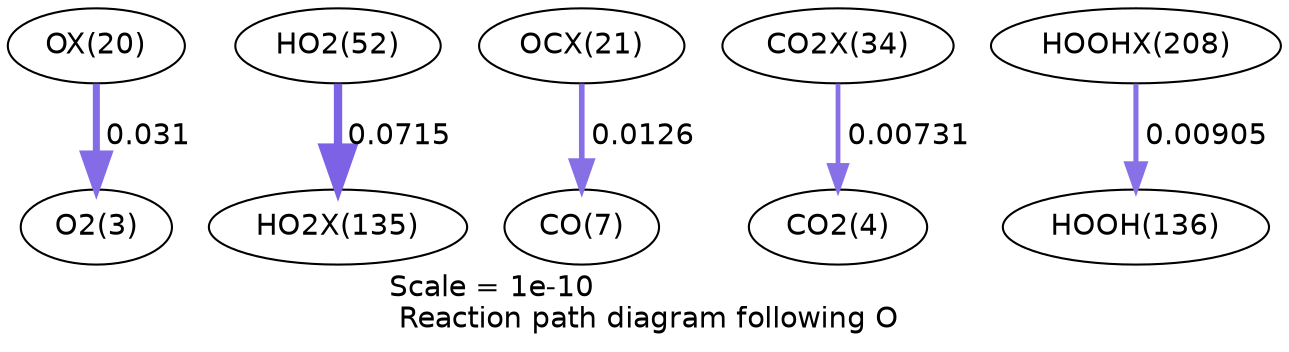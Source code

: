 digraph reaction_paths {
center=1;
s35 -> s5[fontname="Helvetica", penwidth=3.38, arrowsize=1.69, color="0.7, 0.531, 0.9"
, label=" 0.031"];
s22 -> s51[fontname="Helvetica", penwidth=4.01, arrowsize=2, color="0.7, 0.571, 0.9"
, label=" 0.0715"];
s36 -> s9[fontname="Helvetica", penwidth=2.7, arrowsize=1.35, color="0.7, 0.513, 0.9"
, label=" 0.0126"];
s42 -> s6[fontname="Helvetica", penwidth=2.29, arrowsize=1.14, color="0.7, 0.507, 0.9"
, label=" 0.00731"];
s53 -> s28[fontname="Helvetica", penwidth=2.45, arrowsize=1.22, color="0.7, 0.509, 0.9"
, label=" 0.00905"];
s5 [ fontname="Helvetica", label="O2(3)"];
s6 [ fontname="Helvetica", label="CO2(4)"];
s9 [ fontname="Helvetica", label="CO(7)"];
s22 [ fontname="Helvetica", label="HO2(52)"];
s28 [ fontname="Helvetica", label="HOOH(136)"];
s35 [ fontname="Helvetica", label="OX(20)"];
s36 [ fontname="Helvetica", label="OCX(21)"];
s42 [ fontname="Helvetica", label="CO2X(34)"];
s51 [ fontname="Helvetica", label="HO2X(135)"];
s53 [ fontname="Helvetica", label="HOOHX(208)"];
 label = "Scale = 1e-10\l Reaction path diagram following O";
 fontname = "Helvetica";
}
